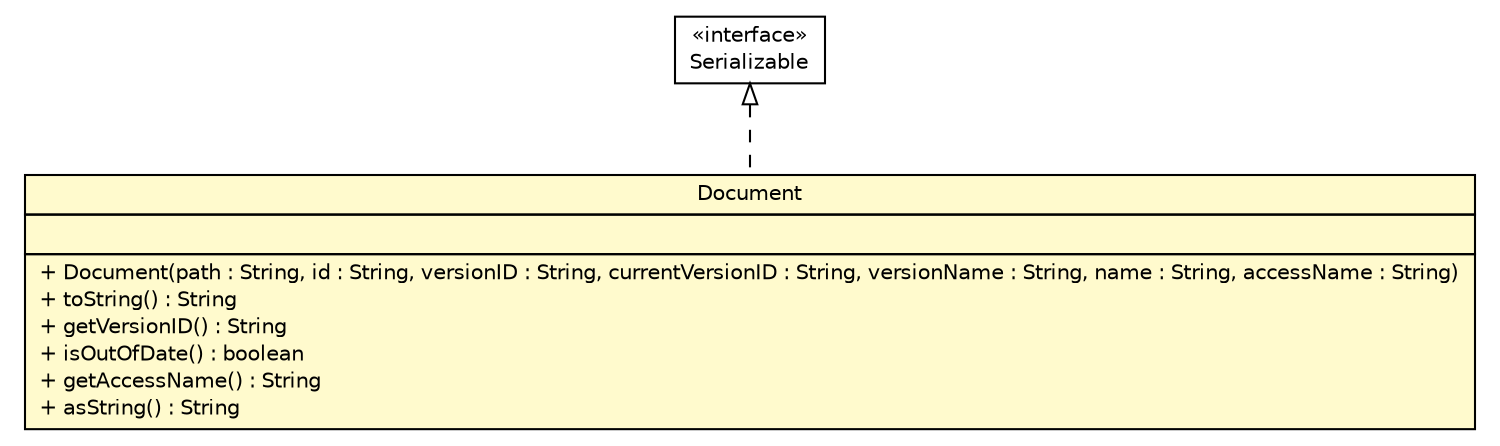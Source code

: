 #!/usr/local/bin/dot
#
# Class diagram 
# Generated by UMLGraph version R5_6 (http://www.umlgraph.org/)
#

digraph G {
	edge [fontname="Helvetica",fontsize=10,labelfontname="Helvetica",labelfontsize=10];
	node [fontname="Helvetica",fontsize=10,shape=plaintext];
	nodesep=0.25;
	ranksep=0.5;
	// sorcer.util.Document
	c125810 [label=<<table title="sorcer.util.Document" border="0" cellborder="1" cellspacing="0" cellpadding="2" port="p" bgcolor="lemonChiffon" href="./Document.html">
		<tr><td><table border="0" cellspacing="0" cellpadding="1">
<tr><td align="center" balign="center"> Document </td></tr>
		</table></td></tr>
		<tr><td><table border="0" cellspacing="0" cellpadding="1">
<tr><td align="left" balign="left">  </td></tr>
		</table></td></tr>
		<tr><td><table border="0" cellspacing="0" cellpadding="1">
<tr><td align="left" balign="left"> + Document(path : String, id : String, versionID : String, currentVersionID : String, versionName : String, name : String, accessName : String) </td></tr>
<tr><td align="left" balign="left"> + toString() : String </td></tr>
<tr><td align="left" balign="left"> + getVersionID() : String </td></tr>
<tr><td align="left" balign="left"> + isOutOfDate() : boolean </td></tr>
<tr><td align="left" balign="left"> + getAccessName() : String </td></tr>
<tr><td align="left" balign="left"> + asString() : String </td></tr>
		</table></td></tr>
		</table>>, URL="./Document.html", fontname="Helvetica", fontcolor="black", fontsize=10.0];
	//sorcer.util.Document implements java.io.Serializable
	c126381:p -> c125810:p [dir=back,arrowtail=empty,style=dashed];
	// java.io.Serializable
	c126381 [label=<<table title="java.io.Serializable" border="0" cellborder="1" cellspacing="0" cellpadding="2" port="p" href="http://docs.oracle.com/javase/7/docs/api/java/io/Serializable.html">
		<tr><td><table border="0" cellspacing="0" cellpadding="1">
<tr><td align="center" balign="center"> &#171;interface&#187; </td></tr>
<tr><td align="center" balign="center"> Serializable </td></tr>
		</table></td></tr>
		</table>>, URL="http://docs.oracle.com/javase/7/docs/api/java/io/Serializable.html", fontname="Helvetica", fontcolor="black", fontsize=10.0];
}

